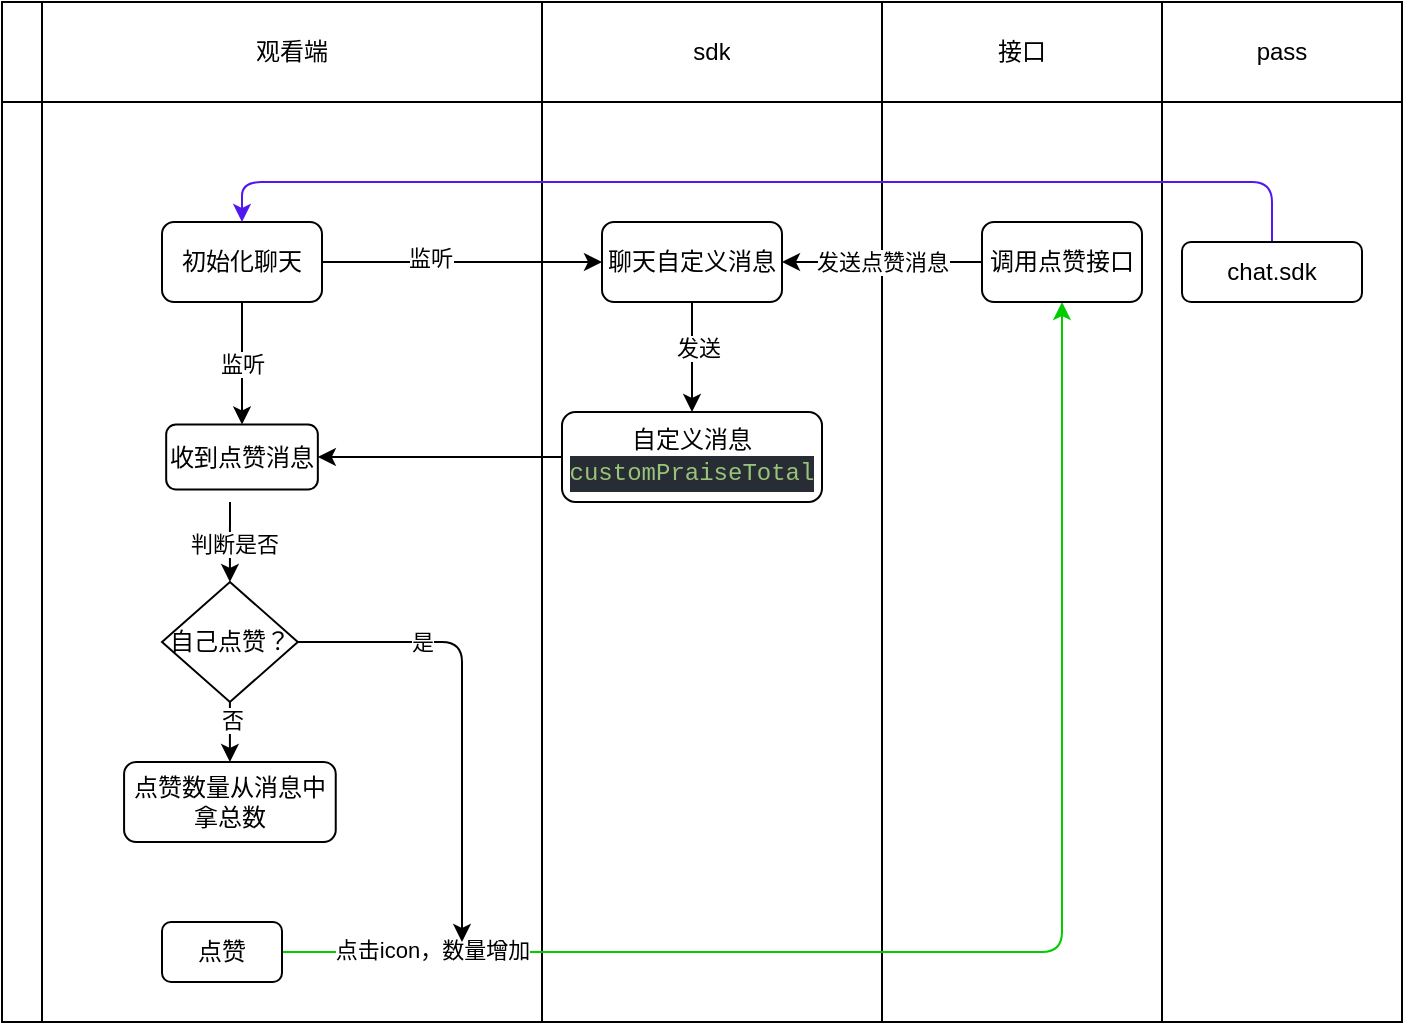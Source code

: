 <mxfile>
    <diagram id="A61v-rfDFG9SlIcPmabe" name="第 1 页">
        <mxGraphModel dx="731" dy="1698" grid="1" gridSize="10" guides="1" tooltips="1" connect="1" arrows="1" fold="1" page="1" pageScale="1" pageWidth="827" pageHeight="1169" math="0" shadow="0">
            <root>
                <mxCell id="0"/>
                <mxCell id="1" parent="0"/>
                <mxCell id="29" value="" style="shape=table;startSize=0;container=1;collapsible=0;childLayout=tableLayout;shadow=0;" parent="1" vertex="1">
                    <mxGeometry x="120" y="-10" width="700" height="510" as="geometry"/>
                </mxCell>
                <mxCell id="30" value="" style="shape=partialRectangle;collapsible=0;dropTarget=0;pointerEvents=0;fillColor=none;top=0;left=0;bottom=0;right=0;points=[[0,0.5],[1,0.5]];portConstraint=eastwest;shadow=0;" parent="29" vertex="1">
                    <mxGeometry width="700" height="50" as="geometry"/>
                </mxCell>
                <mxCell id="31" value="" style="shape=partialRectangle;html=1;whiteSpace=wrap;connectable=0;overflow=hidden;fillColor=none;top=0;left=0;bottom=0;right=0;pointerEvents=1;shadow=0;" parent="30" vertex="1">
                    <mxGeometry width="20" height="50" as="geometry">
                        <mxRectangle width="20" height="50" as="alternateBounds"/>
                    </mxGeometry>
                </mxCell>
                <mxCell id="32" value="观看端" style="shape=partialRectangle;html=1;whiteSpace=wrap;connectable=0;overflow=hidden;fillColor=none;top=0;left=0;bottom=0;right=0;pointerEvents=1;shadow=0;" parent="30" vertex="1">
                    <mxGeometry x="20" width="250" height="50" as="geometry">
                        <mxRectangle width="250" height="50" as="alternateBounds"/>
                    </mxGeometry>
                </mxCell>
                <mxCell id="33" value="sdk" style="shape=partialRectangle;html=1;whiteSpace=wrap;connectable=0;overflow=hidden;fillColor=none;top=0;left=0;bottom=0;right=0;pointerEvents=1;shadow=0;" parent="30" vertex="1">
                    <mxGeometry x="270" width="170" height="50" as="geometry">
                        <mxRectangle width="170" height="50" as="alternateBounds"/>
                    </mxGeometry>
                </mxCell>
                <mxCell id="34" value="接口" style="shape=partialRectangle;html=1;whiteSpace=wrap;connectable=0;overflow=hidden;fillColor=none;top=0;left=0;bottom=0;right=0;pointerEvents=1;shadow=0;" parent="30" vertex="1">
                    <mxGeometry x="440" width="140" height="50" as="geometry">
                        <mxRectangle width="140" height="50" as="alternateBounds"/>
                    </mxGeometry>
                </mxCell>
                <mxCell id="35" value="pass" style="shape=partialRectangle;html=1;whiteSpace=wrap;connectable=0;overflow=hidden;fillColor=none;top=0;left=0;bottom=0;right=0;pointerEvents=1;shadow=0;" parent="30" vertex="1">
                    <mxGeometry x="580" width="120" height="50" as="geometry">
                        <mxRectangle width="120" height="50" as="alternateBounds"/>
                    </mxGeometry>
                </mxCell>
                <mxCell id="36" value="" style="shape=partialRectangle;collapsible=0;dropTarget=0;pointerEvents=0;fillColor=none;top=0;left=0;bottom=0;right=0;points=[[0,0.5],[1,0.5]];portConstraint=eastwest;shadow=0;" parent="29" vertex="1">
                    <mxGeometry y="50" width="700" height="460" as="geometry"/>
                </mxCell>
                <mxCell id="37" value="" style="shape=partialRectangle;html=1;whiteSpace=wrap;connectable=0;overflow=hidden;fillColor=none;top=0;left=0;bottom=0;right=0;pointerEvents=1;shadow=0;" parent="36" vertex="1">
                    <mxGeometry width="20" height="460" as="geometry">
                        <mxRectangle width="20" height="460" as="alternateBounds"/>
                    </mxGeometry>
                </mxCell>
                <mxCell id="38" value="" style="shape=partialRectangle;html=1;whiteSpace=wrap;connectable=0;overflow=hidden;fillColor=none;top=0;left=0;bottom=0;right=0;pointerEvents=1;shadow=0;" parent="36" vertex="1">
                    <mxGeometry x="20" width="250" height="460" as="geometry">
                        <mxRectangle width="250" height="460" as="alternateBounds"/>
                    </mxGeometry>
                </mxCell>
                <mxCell id="39" value="" style="shape=partialRectangle;html=1;whiteSpace=wrap;connectable=0;overflow=hidden;fillColor=none;top=0;left=0;bottom=0;right=0;pointerEvents=1;shadow=0;" parent="36" vertex="1">
                    <mxGeometry x="270" width="170" height="460" as="geometry">
                        <mxRectangle width="170" height="460" as="alternateBounds"/>
                    </mxGeometry>
                </mxCell>
                <mxCell id="40" value="" style="shape=partialRectangle;html=1;whiteSpace=wrap;connectable=0;overflow=hidden;fillColor=none;top=0;left=0;bottom=0;right=0;pointerEvents=1;shadow=0;" parent="36" vertex="1">
                    <mxGeometry x="440" width="140" height="460" as="geometry">
                        <mxRectangle width="140" height="460" as="alternateBounds"/>
                    </mxGeometry>
                </mxCell>
                <mxCell id="41" value="" style="shape=partialRectangle;html=1;whiteSpace=wrap;connectable=0;overflow=hidden;fillColor=none;top=0;left=0;bottom=0;right=0;pointerEvents=1;shadow=0;" parent="36" vertex="1">
                    <mxGeometry x="580" width="120" height="460" as="geometry">
                        <mxRectangle width="120" height="460" as="alternateBounds"/>
                    </mxGeometry>
                </mxCell>
                <mxCell id="83" value="" style="edgeStyle=none;html=1;" parent="1" source="52" target="59" edge="1">
                    <mxGeometry relative="1" as="geometry"/>
                </mxCell>
                <mxCell id="89" value="监听" style="edgeLabel;html=1;align=center;verticalAlign=middle;resizable=0;points=[];" parent="83" vertex="1" connectable="0">
                    <mxGeometry x="-0.225" y="2" relative="1" as="geometry">
                        <mxPoint x="-1" as="offset"/>
                    </mxGeometry>
                </mxCell>
                <mxCell id="124" value="" style="edgeStyle=none;html=1;" edge="1" parent="1" source="52" target="78">
                    <mxGeometry relative="1" as="geometry"/>
                </mxCell>
                <mxCell id="125" value="监听" style="edgeLabel;html=1;align=center;verticalAlign=middle;resizable=0;points=[];" vertex="1" connectable="0" parent="124">
                    <mxGeometry x="-0.565" y="-2" relative="1" as="geometry">
                        <mxPoint x="2" y="17" as="offset"/>
                    </mxGeometry>
                </mxCell>
                <mxCell id="52" value="初始化聊天" style="rounded=1;whiteSpace=wrap;html=1;shadow=0;" parent="1" vertex="1">
                    <mxGeometry x="200" y="100" width="80" height="40" as="geometry"/>
                </mxCell>
                <mxCell id="67" value="" style="edgeStyle=none;html=1;entryX=0.5;entryY=0;entryDx=0;entryDy=0;strokeColor=#5218F0;" parent="1" source="53" target="52" edge="1">
                    <mxGeometry relative="1" as="geometry">
                        <mxPoint x="510" y="125" as="targetPoint"/>
                        <Array as="points">
                            <mxPoint x="755" y="80"/>
                            <mxPoint x="725" y="80"/>
                            <mxPoint x="635" y="80"/>
                            <mxPoint x="240" y="80"/>
                        </Array>
                    </mxGeometry>
                </mxCell>
                <mxCell id="53" value="chat.sdk" style="rounded=1;whiteSpace=wrap;html=1;shadow=0;" parent="1" vertex="1">
                    <mxGeometry x="710" y="110" width="90" height="30" as="geometry"/>
                </mxCell>
                <mxCell id="72" value="" style="edgeStyle=none;html=1;entryX=0.5;entryY=0;entryDx=0;entryDy=0;" parent="1" source="59" edge="1" target="71">
                    <mxGeometry relative="1" as="geometry">
                        <mxPoint x="405" y="200" as="targetPoint"/>
                    </mxGeometry>
                </mxCell>
                <mxCell id="90" value="发送" style="edgeLabel;html=1;align=center;verticalAlign=middle;resizable=0;points=[];" parent="72" vertex="1" connectable="0">
                    <mxGeometry x="-0.161" y="3" relative="1" as="geometry">
                        <mxPoint as="offset"/>
                    </mxGeometry>
                </mxCell>
                <mxCell id="59" value="聊天自定义消息" style="rounded=1;whiteSpace=wrap;html=1;shadow=0;" parent="1" vertex="1">
                    <mxGeometry x="420" y="100" width="90" height="40" as="geometry"/>
                </mxCell>
                <mxCell id="77" value="" style="edgeStyle=none;html=1;entryX=1;entryY=0.5;entryDx=0;entryDy=0;" parent="1" source="71" edge="1" target="78">
                    <mxGeometry relative="1" as="geometry">
                        <mxPoint x="312" y="222.5" as="targetPoint"/>
                    </mxGeometry>
                </mxCell>
                <mxCell id="71" value="自定义消息&lt;br&gt;&lt;div style=&quot;color: rgb(171 , 178 , 191) ; background-color: rgb(40 , 44 , 52) ; font-family: &amp;#34;menlo&amp;#34; , &amp;#34;monaco&amp;#34; , &amp;#34;courier new&amp;#34; , monospace ; line-height: 18px&quot;&gt;&lt;div style=&quot;font-family: &amp;#34;menlo&amp;#34; , &amp;#34;monaco&amp;#34; , &amp;#34;courier new&amp;#34; , monospace ; line-height: 18px&quot;&gt;&lt;span style=&quot;color: #98c379&quot;&gt;customPraiseTotal&lt;/span&gt;&lt;/div&gt;&lt;/div&gt;" style="whiteSpace=wrap;html=1;rounded=1;shadow=0;" parent="1" vertex="1">
                    <mxGeometry x="400" y="195" width="130" height="45" as="geometry"/>
                </mxCell>
                <mxCell id="108" value="" style="edgeStyle=none;html=1;entryX=0.5;entryY=0;entryDx=0;entryDy=0;" edge="1" parent="1" target="109">
                    <mxGeometry relative="1" as="geometry">
                        <mxPoint x="278" y="280" as="targetPoint"/>
                        <mxPoint x="234" y="240" as="sourcePoint"/>
                        <Array as="points"/>
                    </mxGeometry>
                </mxCell>
                <mxCell id="126" value="判断是否" style="edgeLabel;html=1;align=center;verticalAlign=middle;resizable=0;points=[];" vertex="1" connectable="0" parent="108">
                    <mxGeometry x="0.042" y="2" relative="1" as="geometry">
                        <mxPoint as="offset"/>
                    </mxGeometry>
                </mxCell>
                <mxCell id="78" value="收到点赞消息" style="rounded=1;whiteSpace=wrap;html=1;shadow=0;" parent="1" vertex="1">
                    <mxGeometry x="202.09" y="201.25" width="75.83" height="32.5" as="geometry"/>
                </mxCell>
                <mxCell id="92" value="" style="edgeStyle=none;html=1;entryX=0.5;entryY=1;entryDx=0;entryDy=0;strokeColor=#00CC00;exitX=1;exitY=0.5;exitDx=0;exitDy=0;" parent="1" source="119" target="84" edge="1">
                    <mxGeometry relative="1" as="geometry">
                        <mxPoint x="490" y="300" as="targetPoint"/>
                        <Array as="points">
                            <mxPoint x="650" y="465"/>
                        </Array>
                        <mxPoint x="298.979" y="455.553" as="sourcePoint"/>
                    </mxGeometry>
                </mxCell>
                <mxCell id="93" value="点击icon，数量增加" style="edgeLabel;html=1;align=center;verticalAlign=middle;resizable=0;points=[];" parent="92" vertex="1" connectable="0">
                    <mxGeometry x="-0.326" relative="1" as="geometry">
                        <mxPoint x="-166" y="-1" as="offset"/>
                    </mxGeometry>
                </mxCell>
                <mxCell id="99" value="" style="edgeStyle=none;html=1;" edge="1" parent="1" source="84" target="59">
                    <mxGeometry relative="1" as="geometry"/>
                </mxCell>
                <mxCell id="100" value="发送点赞消息" style="edgeLabel;html=1;align=center;verticalAlign=middle;resizable=0;points=[];" vertex="1" connectable="0" parent="99">
                    <mxGeometry x="0.108" y="2" relative="1" as="geometry">
                        <mxPoint x="5" y="-2" as="offset"/>
                    </mxGeometry>
                </mxCell>
                <mxCell id="84" value="调用点赞接口" style="rounded=1;whiteSpace=wrap;html=1;shadow=0;" parent="1" vertex="1">
                    <mxGeometry x="610" y="100" width="80" height="40" as="geometry"/>
                </mxCell>
                <mxCell id="111" value="" style="edgeStyle=none;html=1;" edge="1" parent="1" source="109">
                    <mxGeometry relative="1" as="geometry">
                        <mxPoint x="350" y="460" as="targetPoint"/>
                        <Array as="points">
                            <mxPoint x="350" y="310"/>
                        </Array>
                    </mxGeometry>
                </mxCell>
                <mxCell id="113" value="是" style="edgeLabel;html=1;align=center;verticalAlign=middle;resizable=0;points=[];" vertex="1" connectable="0" parent="111">
                    <mxGeometry x="-0.173" y="2" relative="1" as="geometry">
                        <mxPoint x="-22" y="-14" as="offset"/>
                    </mxGeometry>
                </mxCell>
                <mxCell id="118" value="" style="edgeStyle=none;html=1;" edge="1" parent="1" source="109" target="110">
                    <mxGeometry relative="1" as="geometry">
                        <Array as="points"/>
                    </mxGeometry>
                </mxCell>
                <mxCell id="120" value="否" style="edgeLabel;html=1;align=center;verticalAlign=middle;resizable=0;points=[];" vertex="1" connectable="0" parent="118">
                    <mxGeometry x="-0.394" y="1" relative="1" as="geometry">
                        <mxPoint as="offset"/>
                    </mxGeometry>
                </mxCell>
                <mxCell id="109" value="自己点赞？" style="rhombus;whiteSpace=wrap;html=1;" vertex="1" parent="1">
                    <mxGeometry x="200" y="280" width="67.91" height="60" as="geometry"/>
                </mxCell>
                <mxCell id="110" value="点赞数量从消息中拿总数" style="rounded=1;whiteSpace=wrap;html=1;" vertex="1" parent="1">
                    <mxGeometry x="181.04" y="370" width="105.83" height="40" as="geometry"/>
                </mxCell>
                <mxCell id="119" value="点赞" style="rounded=1;whiteSpace=wrap;html=1;" vertex="1" parent="1">
                    <mxGeometry x="200" y="450" width="60" height="30" as="geometry"/>
                </mxCell>
            </root>
        </mxGraphModel>
    </diagram>
</mxfile>